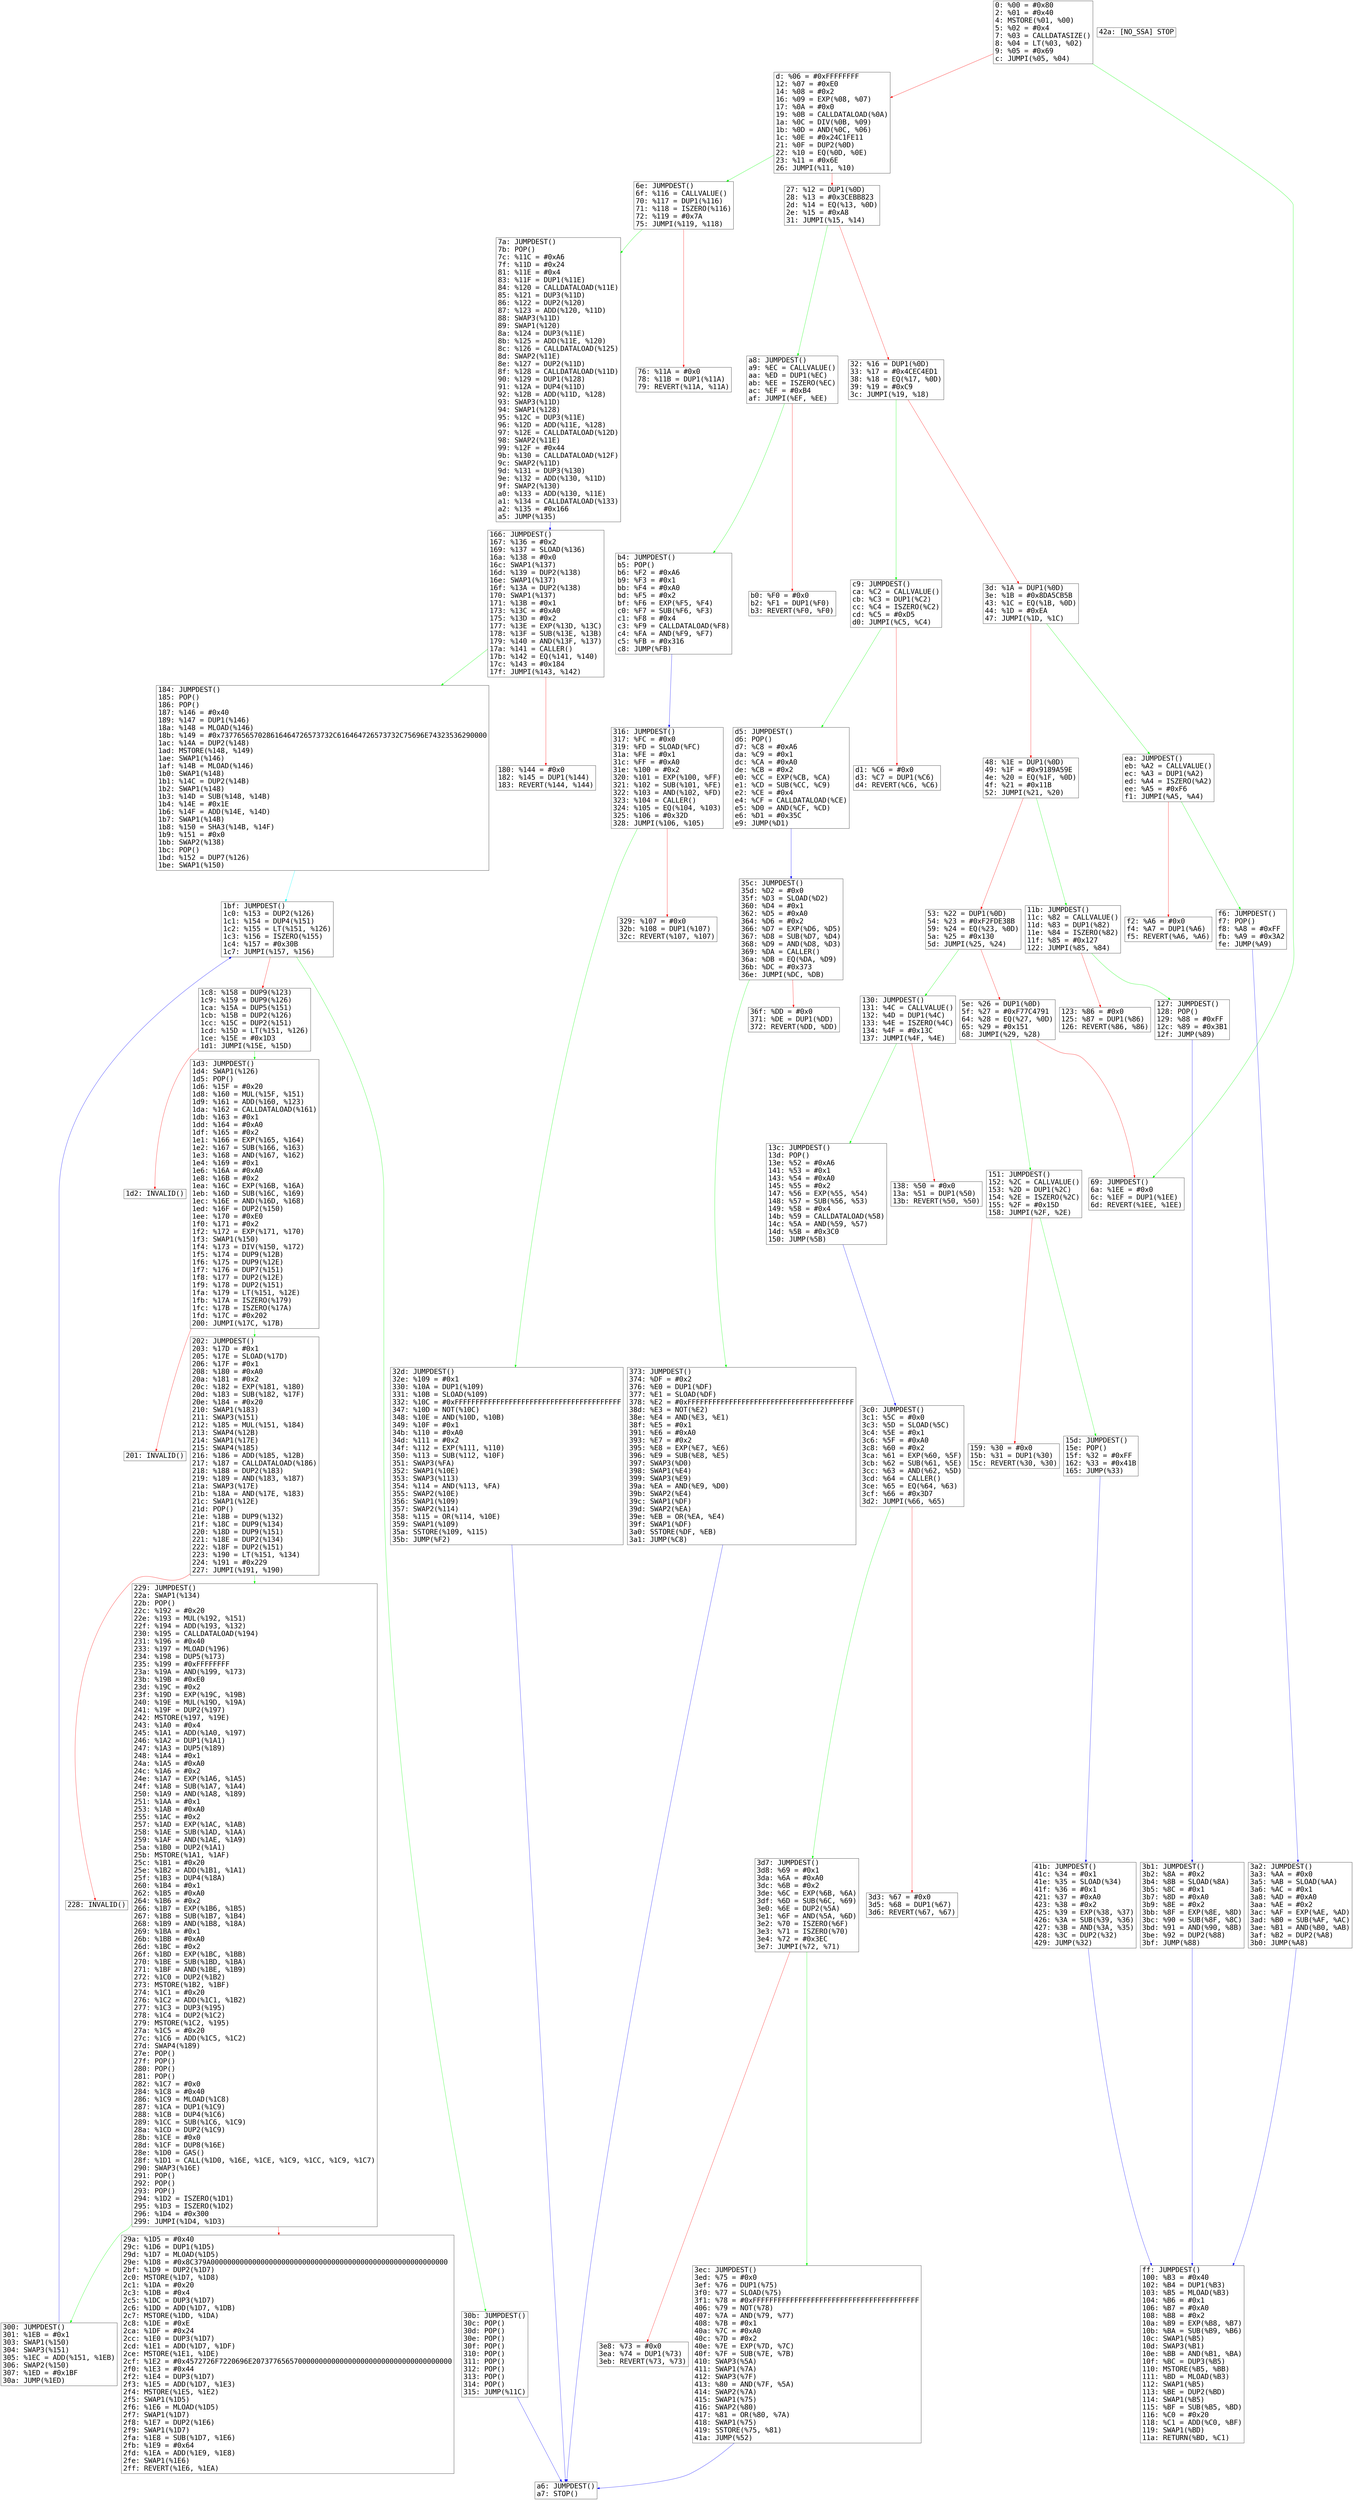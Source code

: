 digraph "graph.cfg.gv" {
	subgraph global {
		node [fontname=Courier fontsize=30.0 rank=same shape=box]
		block_0 [label="0: %00 = #0x80\l2: %01 = #0x40\l4: MSTORE(%01, %00)\l5: %02 = #0x4\l7: %03 = CALLDATASIZE()\l8: %04 = LT(%03, %02)\l9: %05 = #0x69\lc: JUMPI(%05, %04)\l"]
		block_d [label="d: %06 = #0xFFFFFFFF\l12: %07 = #0xE0\l14: %08 = #0x2\l16: %09 = EXP(%08, %07)\l17: %0A = #0x0\l19: %0B = CALLDATALOAD(%0A)\l1a: %0C = DIV(%0B, %09)\l1b: %0D = AND(%0C, %06)\l1c: %0E = #0x24C1FE11\l21: %0F = DUP2(%0D)\l22: %10 = EQ(%0D, %0E)\l23: %11 = #0x6E\l26: JUMPI(%11, %10)\l"]
		block_27 [label="27: %12 = DUP1(%0D)\l28: %13 = #0x3CEBB823\l2d: %14 = EQ(%13, %0D)\l2e: %15 = #0xA8\l31: JUMPI(%15, %14)\l"]
		block_32 [label="32: %16 = DUP1(%0D)\l33: %17 = #0x4CEC4ED1\l38: %18 = EQ(%17, %0D)\l39: %19 = #0xC9\l3c: JUMPI(%19, %18)\l"]
		block_3d [label="3d: %1A = DUP1(%0D)\l3e: %1B = #0x8DA5CB5B\l43: %1C = EQ(%1B, %0D)\l44: %1D = #0xEA\l47: JUMPI(%1D, %1C)\l"]
		block_48 [label="48: %1E = DUP1(%0D)\l49: %1F = #0x9189A59E\l4e: %20 = EQ(%1F, %0D)\l4f: %21 = #0x11B\l52: JUMPI(%21, %20)\l"]
		block_53 [label="53: %22 = DUP1(%0D)\l54: %23 = #0xF2FDE38B\l59: %24 = EQ(%23, %0D)\l5a: %25 = #0x130\l5d: JUMPI(%25, %24)\l"]
		block_5e [label="5e: %26 = DUP1(%0D)\l5f: %27 = #0xF77C4791\l64: %28 = EQ(%27, %0D)\l65: %29 = #0x151\l68: JUMPI(%29, %28)\l"]
		block_69 [label="69: JUMPDEST()\l6a: %1EE = #0x0\l6c: %1EF = DUP1(%1EE)\l6d: REVERT(%1EE, %1EE)\l"]
		block_6e [label="6e: JUMPDEST()\l6f: %116 = CALLVALUE()\l70: %117 = DUP1(%116)\l71: %118 = ISZERO(%116)\l72: %119 = #0x7A\l75: JUMPI(%119, %118)\l"]
		block_76 [label="76: %11A = #0x0\l78: %11B = DUP1(%11A)\l79: REVERT(%11A, %11A)\l"]
		block_7a [label="7a: JUMPDEST()\l7b: POP()\l7c: %11C = #0xA6\l7f: %11D = #0x24\l81: %11E = #0x4\l83: %11F = DUP1(%11E)\l84: %120 = CALLDATALOAD(%11E)\l85: %121 = DUP3(%11D)\l86: %122 = DUP2(%120)\l87: %123 = ADD(%120, %11D)\l88: SWAP3(%11D)\l89: SWAP1(%120)\l8a: %124 = DUP3(%11E)\l8b: %125 = ADD(%11E, %120)\l8c: %126 = CALLDATALOAD(%125)\l8d: SWAP2(%11E)\l8e: %127 = DUP2(%11D)\l8f: %128 = CALLDATALOAD(%11D)\l90: %129 = DUP1(%128)\l91: %12A = DUP4(%11D)\l92: %12B = ADD(%11D, %128)\l93: SWAP3(%11D)\l94: SWAP1(%128)\l95: %12C = DUP3(%11E)\l96: %12D = ADD(%11E, %128)\l97: %12E = CALLDATALOAD(%12D)\l98: SWAP2(%11E)\l99: %12F = #0x44\l9b: %130 = CALLDATALOAD(%12F)\l9c: SWAP2(%11D)\l9d: %131 = DUP3(%130)\l9e: %132 = ADD(%130, %11D)\l9f: SWAP2(%130)\la0: %133 = ADD(%130, %11E)\la1: %134 = CALLDATALOAD(%133)\la2: %135 = #0x166\la5: JUMP(%135)\l"]
		block_a6 [label="a6: JUMPDEST()\la7: STOP()\l"]
		block_a8 [label="a8: JUMPDEST()\la9: %EC = CALLVALUE()\laa: %ED = DUP1(%EC)\lab: %EE = ISZERO(%EC)\lac: %EF = #0xB4\laf: JUMPI(%EF, %EE)\l"]
		block_b0 [label="b0: %F0 = #0x0\lb2: %F1 = DUP1(%F0)\lb3: REVERT(%F0, %F0)\l"]
		block_b4 [label="b4: JUMPDEST()\lb5: POP()\lb6: %F2 = #0xA6\lb9: %F3 = #0x1\lbb: %F4 = #0xA0\lbd: %F5 = #0x2\lbf: %F6 = EXP(%F5, %F4)\lc0: %F7 = SUB(%F6, %F3)\lc1: %F8 = #0x4\lc3: %F9 = CALLDATALOAD(%F8)\lc4: %FA = AND(%F9, %F7)\lc5: %FB = #0x316\lc8: JUMP(%FB)\l"]
		block_c9 [label="c9: JUMPDEST()\lca: %C2 = CALLVALUE()\lcb: %C3 = DUP1(%C2)\lcc: %C4 = ISZERO(%C2)\lcd: %C5 = #0xD5\ld0: JUMPI(%C5, %C4)\l"]
		block_d1 [label="d1: %C6 = #0x0\ld3: %C7 = DUP1(%C6)\ld4: REVERT(%C6, %C6)\l"]
		block_d5 [label="d5: JUMPDEST()\ld6: POP()\ld7: %C8 = #0xA6\lda: %C9 = #0x1\ldc: %CA = #0xA0\lde: %CB = #0x2\le0: %CC = EXP(%CB, %CA)\le1: %CD = SUB(%CC, %C9)\le2: %CE = #0x4\le4: %CF = CALLDATALOAD(%CE)\le5: %D0 = AND(%CF, %CD)\le6: %D1 = #0x35C\le9: JUMP(%D1)\l"]
		block_ea [label="ea: JUMPDEST()\leb: %A2 = CALLVALUE()\lec: %A3 = DUP1(%A2)\led: %A4 = ISZERO(%A2)\lee: %A5 = #0xF6\lf1: JUMPI(%A5, %A4)\l"]
		block_f2 [label="f2: %A6 = #0x0\lf4: %A7 = DUP1(%A6)\lf5: REVERT(%A6, %A6)\l"]
		block_f6 [label="f6: JUMPDEST()\lf7: POP()\lf8: %A8 = #0xFF\lfb: %A9 = #0x3A2\lfe: JUMP(%A9)\l"]
		block_ff [label="ff: JUMPDEST()\l100: %B3 = #0x40\l102: %B4 = DUP1(%B3)\l103: %B5 = MLOAD(%B3)\l104: %B6 = #0x1\l106: %B7 = #0xA0\l108: %B8 = #0x2\l10a: %B9 = EXP(%B8, %B7)\l10b: %BA = SUB(%B9, %B6)\l10c: SWAP1(%B5)\l10d: SWAP3(%B1)\l10e: %BB = AND(%B1, %BA)\l10f: %BC = DUP3(%B5)\l110: MSTORE(%B5, %BB)\l111: %BD = MLOAD(%B3)\l112: SWAP1(%B5)\l113: %BE = DUP2(%BD)\l114: SWAP1(%B5)\l115: %BF = SUB(%B5, %BD)\l116: %C0 = #0x20\l118: %C1 = ADD(%C0, %BF)\l119: SWAP1(%BD)\l11a: RETURN(%BD, %C1)\l"]
		block_11b [label="11b: JUMPDEST()\l11c: %82 = CALLVALUE()\l11d: %83 = DUP1(%82)\l11e: %84 = ISZERO(%82)\l11f: %85 = #0x127\l122: JUMPI(%85, %84)\l"]
		block_123 [label="123: %86 = #0x0\l125: %87 = DUP1(%86)\l126: REVERT(%86, %86)\l"]
		block_127 [label="127: JUMPDEST()\l128: POP()\l129: %88 = #0xFF\l12c: %89 = #0x3B1\l12f: JUMP(%89)\l"]
		block_130 [label="130: JUMPDEST()\l131: %4C = CALLVALUE()\l132: %4D = DUP1(%4C)\l133: %4E = ISZERO(%4C)\l134: %4F = #0x13C\l137: JUMPI(%4F, %4E)\l"]
		block_138 [label="138: %50 = #0x0\l13a: %51 = DUP1(%50)\l13b: REVERT(%50, %50)\l"]
		block_13c [label="13c: JUMPDEST()\l13d: POP()\l13e: %52 = #0xA6\l141: %53 = #0x1\l143: %54 = #0xA0\l145: %55 = #0x2\l147: %56 = EXP(%55, %54)\l148: %57 = SUB(%56, %53)\l149: %58 = #0x4\l14b: %59 = CALLDATALOAD(%58)\l14c: %5A = AND(%59, %57)\l14d: %5B = #0x3C0\l150: JUMP(%5B)\l"]
		block_151 [label="151: JUMPDEST()\l152: %2C = CALLVALUE()\l153: %2D = DUP1(%2C)\l154: %2E = ISZERO(%2C)\l155: %2F = #0x15D\l158: JUMPI(%2F, %2E)\l"]
		block_159 [label="159: %30 = #0x0\l15b: %31 = DUP1(%30)\l15c: REVERT(%30, %30)\l"]
		block_15d [label="15d: JUMPDEST()\l15e: POP()\l15f: %32 = #0xFF\l162: %33 = #0x41B\l165: JUMP(%33)\l"]
		block_166 [label="166: JUMPDEST()\l167: %136 = #0x2\l169: %137 = SLOAD(%136)\l16a: %138 = #0x0\l16c: SWAP1(%137)\l16d: %139 = DUP2(%138)\l16e: SWAP1(%137)\l16f: %13A = DUP2(%138)\l170: SWAP1(%137)\l171: %13B = #0x1\l173: %13C = #0xA0\l175: %13D = #0x2\l177: %13E = EXP(%13D, %13C)\l178: %13F = SUB(%13E, %13B)\l179: %140 = AND(%13F, %137)\l17a: %141 = CALLER()\l17b: %142 = EQ(%141, %140)\l17c: %143 = #0x184\l17f: JUMPI(%143, %142)\l"]
		block_180 [label="180: %144 = #0x0\l182: %145 = DUP1(%144)\l183: REVERT(%144, %144)\l"]
		block_184 [label="184: JUMPDEST()\l185: POP()\l186: POP()\l187: %146 = #0x40\l189: %147 = DUP1(%146)\l18a: %148 = MLOAD(%146)\l18b: %149 = #0x737765657028616464726573732C616464726573732C75696E74323536290000\l1ac: %14A = DUP2(%148)\l1ad: MSTORE(%148, %149)\l1ae: SWAP1(%146)\l1af: %14B = MLOAD(%146)\l1b0: SWAP1(%148)\l1b1: %14C = DUP2(%14B)\l1b2: SWAP1(%148)\l1b3: %14D = SUB(%148, %14B)\l1b4: %14E = #0x1E\l1b6: %14F = ADD(%14E, %14D)\l1b7: SWAP1(%14B)\l1b8: %150 = SHA3(%14B, %14F)\l1b9: %151 = #0x0\l1bb: SWAP2(%138)\l1bc: POP()\l1bd: %152 = DUP7(%126)\l1be: SWAP1(%150)\l"]
		block_1bf [label="1bf: JUMPDEST()\l1c0: %153 = DUP2(%126)\l1c1: %154 = DUP4(%151)\l1c2: %155 = LT(%151, %126)\l1c3: %156 = ISZERO(%155)\l1c4: %157 = #0x30B\l1c7: JUMPI(%157, %156)\l"]
		block_1c8 [label="1c8: %158 = DUP9(%123)\l1c9: %159 = DUP9(%126)\l1ca: %15A = DUP5(%151)\l1cb: %15B = DUP2(%126)\l1cc: %15C = DUP2(%151)\l1cd: %15D = LT(%151, %126)\l1ce: %15E = #0x1D3\l1d1: JUMPI(%15E, %15D)\l"]
		block_1d2 [label="1d2: INVALID()\l"]
		block_1d3 [label="1d3: JUMPDEST()\l1d4: SWAP1(%126)\l1d5: POP()\l1d6: %15F = #0x20\l1d8: %160 = MUL(%15F, %151)\l1d9: %161 = ADD(%160, %123)\l1da: %162 = CALLDATALOAD(%161)\l1db: %163 = #0x1\l1dd: %164 = #0xA0\l1df: %165 = #0x2\l1e1: %166 = EXP(%165, %164)\l1e2: %167 = SUB(%166, %163)\l1e3: %168 = AND(%167, %162)\l1e4: %169 = #0x1\l1e6: %16A = #0xA0\l1e8: %16B = #0x2\l1ea: %16C = EXP(%16B, %16A)\l1eb: %16D = SUB(%16C, %169)\l1ec: %16E = AND(%16D, %168)\l1ed: %16F = DUP2(%150)\l1ee: %170 = #0xE0\l1f0: %171 = #0x2\l1f2: %172 = EXP(%171, %170)\l1f3: SWAP1(%150)\l1f4: %173 = DIV(%150, %172)\l1f5: %174 = DUP9(%12B)\l1f6: %175 = DUP9(%12E)\l1f7: %176 = DUP7(%151)\l1f8: %177 = DUP2(%12E)\l1f9: %178 = DUP2(%151)\l1fa: %179 = LT(%151, %12E)\l1fb: %17A = ISZERO(%179)\l1fc: %17B = ISZERO(%17A)\l1fd: %17C = #0x202\l200: JUMPI(%17C, %17B)\l"]
		block_201 [label="201: INVALID()\l"]
		block_202 [label="202: JUMPDEST()\l203: %17D = #0x1\l205: %17E = SLOAD(%17D)\l206: %17F = #0x1\l208: %180 = #0xA0\l20a: %181 = #0x2\l20c: %182 = EXP(%181, %180)\l20d: %183 = SUB(%182, %17F)\l20e: %184 = #0x20\l210: SWAP1(%183)\l211: SWAP3(%151)\l212: %185 = MUL(%151, %184)\l213: SWAP4(%12B)\l214: SWAP1(%17E)\l215: SWAP4(%185)\l216: %186 = ADD(%185, %12B)\l217: %187 = CALLDATALOAD(%186)\l218: %188 = DUP2(%183)\l219: %189 = AND(%183, %187)\l21a: SWAP3(%17E)\l21b: %18A = AND(%17E, %183)\l21c: SWAP1(%12E)\l21d: POP()\l21e: %18B = DUP9(%132)\l21f: %18C = DUP9(%134)\l220: %18D = DUP9(%151)\l221: %18E = DUP2(%134)\l222: %18F = DUP2(%151)\l223: %190 = LT(%151, %134)\l224: %191 = #0x229\l227: JUMPI(%191, %190)\l"]
		block_228 [label="228: INVALID()\l"]
		block_229 [label="229: JUMPDEST()\l22a: SWAP1(%134)\l22b: POP()\l22c: %192 = #0x20\l22e: %193 = MUL(%192, %151)\l22f: %194 = ADD(%193, %132)\l230: %195 = CALLDATALOAD(%194)\l231: %196 = #0x40\l233: %197 = MLOAD(%196)\l234: %198 = DUP5(%173)\l235: %199 = #0xFFFFFFFF\l23a: %19A = AND(%199, %173)\l23b: %19B = #0xE0\l23d: %19C = #0x2\l23f: %19D = EXP(%19C, %19B)\l240: %19E = MUL(%19D, %19A)\l241: %19F = DUP2(%197)\l242: MSTORE(%197, %19E)\l243: %1A0 = #0x4\l245: %1A1 = ADD(%1A0, %197)\l246: %1A2 = DUP1(%1A1)\l247: %1A3 = DUP5(%189)\l248: %1A4 = #0x1\l24a: %1A5 = #0xA0\l24c: %1A6 = #0x2\l24e: %1A7 = EXP(%1A6, %1A5)\l24f: %1A8 = SUB(%1A7, %1A4)\l250: %1A9 = AND(%1A8, %189)\l251: %1AA = #0x1\l253: %1AB = #0xA0\l255: %1AC = #0x2\l257: %1AD = EXP(%1AC, %1AB)\l258: %1AE = SUB(%1AD, %1AA)\l259: %1AF = AND(%1AE, %1A9)\l25a: %1B0 = DUP2(%1A1)\l25b: MSTORE(%1A1, %1AF)\l25c: %1B1 = #0x20\l25e: %1B2 = ADD(%1B1, %1A1)\l25f: %1B3 = DUP4(%18A)\l260: %1B4 = #0x1\l262: %1B5 = #0xA0\l264: %1B6 = #0x2\l266: %1B7 = EXP(%1B6, %1B5)\l267: %1B8 = SUB(%1B7, %1B4)\l268: %1B9 = AND(%1B8, %18A)\l269: %1BA = #0x1\l26b: %1BB = #0xA0\l26d: %1BC = #0x2\l26f: %1BD = EXP(%1BC, %1BB)\l270: %1BE = SUB(%1BD, %1BA)\l271: %1BF = AND(%1BE, %1B9)\l272: %1C0 = DUP2(%1B2)\l273: MSTORE(%1B2, %1BF)\l274: %1C1 = #0x20\l276: %1C2 = ADD(%1C1, %1B2)\l277: %1C3 = DUP3(%195)\l278: %1C4 = DUP2(%1C2)\l279: MSTORE(%1C2, %195)\l27a: %1C5 = #0x20\l27c: %1C6 = ADD(%1C5, %1C2)\l27d: SWAP4(%189)\l27e: POP()\l27f: POP()\l280: POP()\l281: POP()\l282: %1C7 = #0x0\l284: %1C8 = #0x40\l286: %1C9 = MLOAD(%1C8)\l287: %1CA = DUP1(%1C9)\l288: %1CB = DUP4(%1C6)\l289: %1CC = SUB(%1C6, %1C9)\l28a: %1CD = DUP2(%1C9)\l28b: %1CE = #0x0\l28d: %1CF = DUP8(%16E)\l28e: %1D0 = GAS()\l28f: %1D1 = CALL(%1D0, %16E, %1CE, %1C9, %1CC, %1C9, %1C7)\l290: SWAP3(%16E)\l291: POP()\l292: POP()\l293: POP()\l294: %1D2 = ISZERO(%1D1)\l295: %1D3 = ISZERO(%1D2)\l296: %1D4 = #0x300\l299: JUMPI(%1D4, %1D3)\l"]
		block_29a [label="29a: %1D5 = #0x40\l29c: %1D6 = DUP1(%1D5)\l29d: %1D7 = MLOAD(%1D5)\l29e: %1D8 = #0x8C379A000000000000000000000000000000000000000000000000000000000\l2bf: %1D9 = DUP2(%1D7)\l2c0: MSTORE(%1D7, %1D8)\l2c1: %1DA = #0x20\l2c3: %1DB = #0x4\l2c5: %1DC = DUP3(%1D7)\l2c6: %1DD = ADD(%1D7, %1DB)\l2c7: MSTORE(%1DD, %1DA)\l2c8: %1DE = #0xE\l2ca: %1DF = #0x24\l2cc: %1E0 = DUP3(%1D7)\l2cd: %1E1 = ADD(%1D7, %1DF)\l2ce: MSTORE(%1E1, %1DE)\l2cf: %1E2 = #0x4572726F7220696E207377656570000000000000000000000000000000000000\l2f0: %1E3 = #0x44\l2f2: %1E4 = DUP3(%1D7)\l2f3: %1E5 = ADD(%1D7, %1E3)\l2f4: MSTORE(%1E5, %1E2)\l2f5: SWAP1(%1D5)\l2f6: %1E6 = MLOAD(%1D5)\l2f7: SWAP1(%1D7)\l2f8: %1E7 = DUP2(%1E6)\l2f9: SWAP1(%1D7)\l2fa: %1E8 = SUB(%1D7, %1E6)\l2fb: %1E9 = #0x64\l2fd: %1EA = ADD(%1E9, %1E8)\l2fe: SWAP1(%1E6)\l2ff: REVERT(%1E6, %1EA)\l"]
		block_300 [label="300: JUMPDEST()\l301: %1EB = #0x1\l303: SWAP1(%150)\l304: SWAP3(%151)\l305: %1EC = ADD(%151, %1EB)\l306: SWAP2(%150)\l307: %1ED = #0x1BF\l30a: JUMP(%1ED)\l"]
		block_30b [label="30b: JUMPDEST()\l30c: POP()\l30d: POP()\l30e: POP()\l30f: POP()\l310: POP()\l311: POP()\l312: POP()\l313: POP()\l314: POP()\l315: JUMP(%11C)\l"]
		block_316 [label="316: JUMPDEST()\l317: %FC = #0x0\l319: %FD = SLOAD(%FC)\l31a: %FE = #0x1\l31c: %FF = #0xA0\l31e: %100 = #0x2\l320: %101 = EXP(%100, %FF)\l321: %102 = SUB(%101, %FE)\l322: %103 = AND(%102, %FD)\l323: %104 = CALLER()\l324: %105 = EQ(%104, %103)\l325: %106 = #0x32D\l328: JUMPI(%106, %105)\l"]
		block_329 [label="329: %107 = #0x0\l32b: %108 = DUP1(%107)\l32c: REVERT(%107, %107)\l"]
		block_32d [label="32d: JUMPDEST()\l32e: %109 = #0x1\l330: %10A = DUP1(%109)\l331: %10B = SLOAD(%109)\l332: %10C = #0xFFFFFFFFFFFFFFFFFFFFFFFFFFFFFFFFFFFFFFFF\l347: %10D = NOT(%10C)\l348: %10E = AND(%10D, %10B)\l349: %10F = #0x1\l34b: %110 = #0xA0\l34d: %111 = #0x2\l34f: %112 = EXP(%111, %110)\l350: %113 = SUB(%112, %10F)\l351: SWAP3(%FA)\l352: SWAP1(%10E)\l353: SWAP3(%113)\l354: %114 = AND(%113, %FA)\l355: SWAP2(%10E)\l356: SWAP1(%109)\l357: SWAP2(%114)\l358: %115 = OR(%114, %10E)\l359: SWAP1(%109)\l35a: SSTORE(%109, %115)\l35b: JUMP(%F2)\l"]
		block_35c [label="35c: JUMPDEST()\l35d: %D2 = #0x0\l35f: %D3 = SLOAD(%D2)\l360: %D4 = #0x1\l362: %D5 = #0xA0\l364: %D6 = #0x2\l366: %D7 = EXP(%D6, %D5)\l367: %D8 = SUB(%D7, %D4)\l368: %D9 = AND(%D8, %D3)\l369: %DA = CALLER()\l36a: %DB = EQ(%DA, %D9)\l36b: %DC = #0x373\l36e: JUMPI(%DC, %DB)\l"]
		block_36f [label="36f: %DD = #0x0\l371: %DE = DUP1(%DD)\l372: REVERT(%DD, %DD)\l"]
		block_373 [label="373: JUMPDEST()\l374: %DF = #0x2\l376: %E0 = DUP1(%DF)\l377: %E1 = SLOAD(%DF)\l378: %E2 = #0xFFFFFFFFFFFFFFFFFFFFFFFFFFFFFFFFFFFFFFFF\l38d: %E3 = NOT(%E2)\l38e: %E4 = AND(%E3, %E1)\l38f: %E5 = #0x1\l391: %E6 = #0xA0\l393: %E7 = #0x2\l395: %E8 = EXP(%E7, %E6)\l396: %E9 = SUB(%E8, %E5)\l397: SWAP3(%D0)\l398: SWAP1(%E4)\l399: SWAP3(%E9)\l39a: %EA = AND(%E9, %D0)\l39b: SWAP2(%E4)\l39c: SWAP1(%DF)\l39d: SWAP2(%EA)\l39e: %EB = OR(%EA, %E4)\l39f: SWAP1(%DF)\l3a0: SSTORE(%DF, %EB)\l3a1: JUMP(%C8)\l"]
		block_3a2 [label="3a2: JUMPDEST()\l3a3: %AA = #0x0\l3a5: %AB = SLOAD(%AA)\l3a6: %AC = #0x1\l3a8: %AD = #0xA0\l3aa: %AE = #0x2\l3ac: %AF = EXP(%AE, %AD)\l3ad: %B0 = SUB(%AF, %AC)\l3ae: %B1 = AND(%B0, %AB)\l3af: %B2 = DUP2(%A8)\l3b0: JUMP(%A8)\l"]
		block_3b1 [label="3b1: JUMPDEST()\l3b2: %8A = #0x2\l3b4: %8B = SLOAD(%8A)\l3b5: %8C = #0x1\l3b7: %8D = #0xA0\l3b9: %8E = #0x2\l3bb: %8F = EXP(%8E, %8D)\l3bc: %90 = SUB(%8F, %8C)\l3bd: %91 = AND(%90, %8B)\l3be: %92 = DUP2(%88)\l3bf: JUMP(%88)\l"]
		block_3c0 [label="3c0: JUMPDEST()\l3c1: %5C = #0x0\l3c3: %5D = SLOAD(%5C)\l3c4: %5E = #0x1\l3c6: %5F = #0xA0\l3c8: %60 = #0x2\l3ca: %61 = EXP(%60, %5F)\l3cb: %62 = SUB(%61, %5E)\l3cc: %63 = AND(%62, %5D)\l3cd: %64 = CALLER()\l3ce: %65 = EQ(%64, %63)\l3cf: %66 = #0x3D7\l3d2: JUMPI(%66, %65)\l"]
		block_3d3 [label="3d3: %67 = #0x0\l3d5: %68 = DUP1(%67)\l3d6: REVERT(%67, %67)\l"]
		block_3d7 [label="3d7: JUMPDEST()\l3d8: %69 = #0x1\l3da: %6A = #0xA0\l3dc: %6B = #0x2\l3de: %6C = EXP(%6B, %6A)\l3df: %6D = SUB(%6C, %69)\l3e0: %6E = DUP2(%5A)\l3e1: %6F = AND(%5A, %6D)\l3e2: %70 = ISZERO(%6F)\l3e3: %71 = ISZERO(%70)\l3e4: %72 = #0x3EC\l3e7: JUMPI(%72, %71)\l"]
		block_3e8 [label="3e8: %73 = #0x0\l3ea: %74 = DUP1(%73)\l3eb: REVERT(%73, %73)\l"]
		block_3ec [label="3ec: JUMPDEST()\l3ed: %75 = #0x0\l3ef: %76 = DUP1(%75)\l3f0: %77 = SLOAD(%75)\l3f1: %78 = #0xFFFFFFFFFFFFFFFFFFFFFFFFFFFFFFFFFFFFFFFF\l406: %79 = NOT(%78)\l407: %7A = AND(%79, %77)\l408: %7B = #0x1\l40a: %7C = #0xA0\l40c: %7D = #0x2\l40e: %7E = EXP(%7D, %7C)\l40f: %7F = SUB(%7E, %7B)\l410: SWAP3(%5A)\l411: SWAP1(%7A)\l412: SWAP3(%7F)\l413: %80 = AND(%7F, %5A)\l414: SWAP2(%7A)\l415: SWAP1(%75)\l416: SWAP2(%80)\l417: %81 = OR(%80, %7A)\l418: SWAP1(%75)\l419: SSTORE(%75, %81)\l41a: JUMP(%52)\l"]
		block_41b [label="41b: JUMPDEST()\l41c: %34 = #0x1\l41e: %35 = SLOAD(%34)\l41f: %36 = #0x1\l421: %37 = #0xA0\l423: %38 = #0x2\l425: %39 = EXP(%38, %37)\l426: %3A = SUB(%39, %36)\l427: %3B = AND(%3A, %35)\l428: %3C = DUP2(%32)\l429: JUMP(%32)\l"]
		block_42a [label="42a: [NO_SSA] STOP\l"]
	}
	block_3d7 -> block_3ec [color=green]
	block_3b1 -> block_ff [color=blue]
	block_32 -> block_c9 [color=green]
	block_166 -> block_184 [color=green]
	block_229 -> block_300 [color=green]
	block_3d -> block_48 [color=red]
	block_f6 -> block_3a2 [color=blue]
	block_1bf -> block_30b [color=green]
	block_b4 -> block_316 [color=blue]
	block_151 -> block_159 [color=red]
	block_27 -> block_a8 [color=green]
	block_32 -> block_3d [color=red]
	block_53 -> block_130 [color=green]
	block_41b -> block_ff [color=blue]
	block_48 -> block_11b [color=green]
	block_166 -> block_180 [color=red]
	block_202 -> block_228 [color=red]
	block_1c8 -> block_1d2 [color=red]
	block_316 -> block_32d [color=green]
	block_27 -> block_32 [color=red]
	block_3ec -> block_a6 [color=blue]
	block_c9 -> block_d1 [color=red]
	block_c9 -> block_d5 [color=green]
	block_0 -> block_d [color=red]
	block_a8 -> block_b0 [color=red]
	block_d -> block_6e [color=green]
	block_1d3 -> block_201 [color=red]
	block_202 -> block_229 [color=green]
	block_d -> block_27 [color=red]
	block_3a2 -> block_ff [color=blue]
	block_d5 -> block_35c [color=blue]
	block_229 -> block_29a [color=red]
	block_300 -> block_1bf [color=blue]
	block_6e -> block_7a [color=green]
	block_373 -> block_a6 [color=blue]
	block_11b -> block_127 [color=green]
	block_151 -> block_15d [color=green]
	block_3c0 -> block_3d7 [color=green]
	block_3d7 -> block_3e8 [color=red]
	block_a8 -> block_b4 [color=green]
	block_35c -> block_373 [color=green]
	block_5e -> block_69 [color=red]
	block_7a -> block_166 [color=blue]
	block_184 -> block_1bf [color=cyan]
	block_11b -> block_123 [color=red]
	block_35c -> block_36f [color=red]
	block_1bf -> block_1c8 [color=red]
	block_1c8 -> block_1d3 [color=green]
	block_32d -> block_a6 [color=blue]
	block_48 -> block_53 [color=red]
	block_127 -> block_3b1 [color=blue]
	block_316 -> block_329 [color=red]
	block_3d -> block_ea [color=green]
	block_ea -> block_f6 [color=green]
	block_13c -> block_3c0 [color=blue]
	block_ea -> block_f2 [color=red]
	block_0 -> block_69 [color=green]
	block_6e -> block_76 [color=red]
	block_53 -> block_5e [color=red]
	block_130 -> block_138 [color=red]
	block_1d3 -> block_202 [color=green]
	block_30b -> block_a6 [color=blue]
	block_130 -> block_13c [color=green]
	block_3c0 -> block_3d3 [color=red]
	block_5e -> block_151 [color=green]
	block_15d -> block_41b [color=blue]
}
